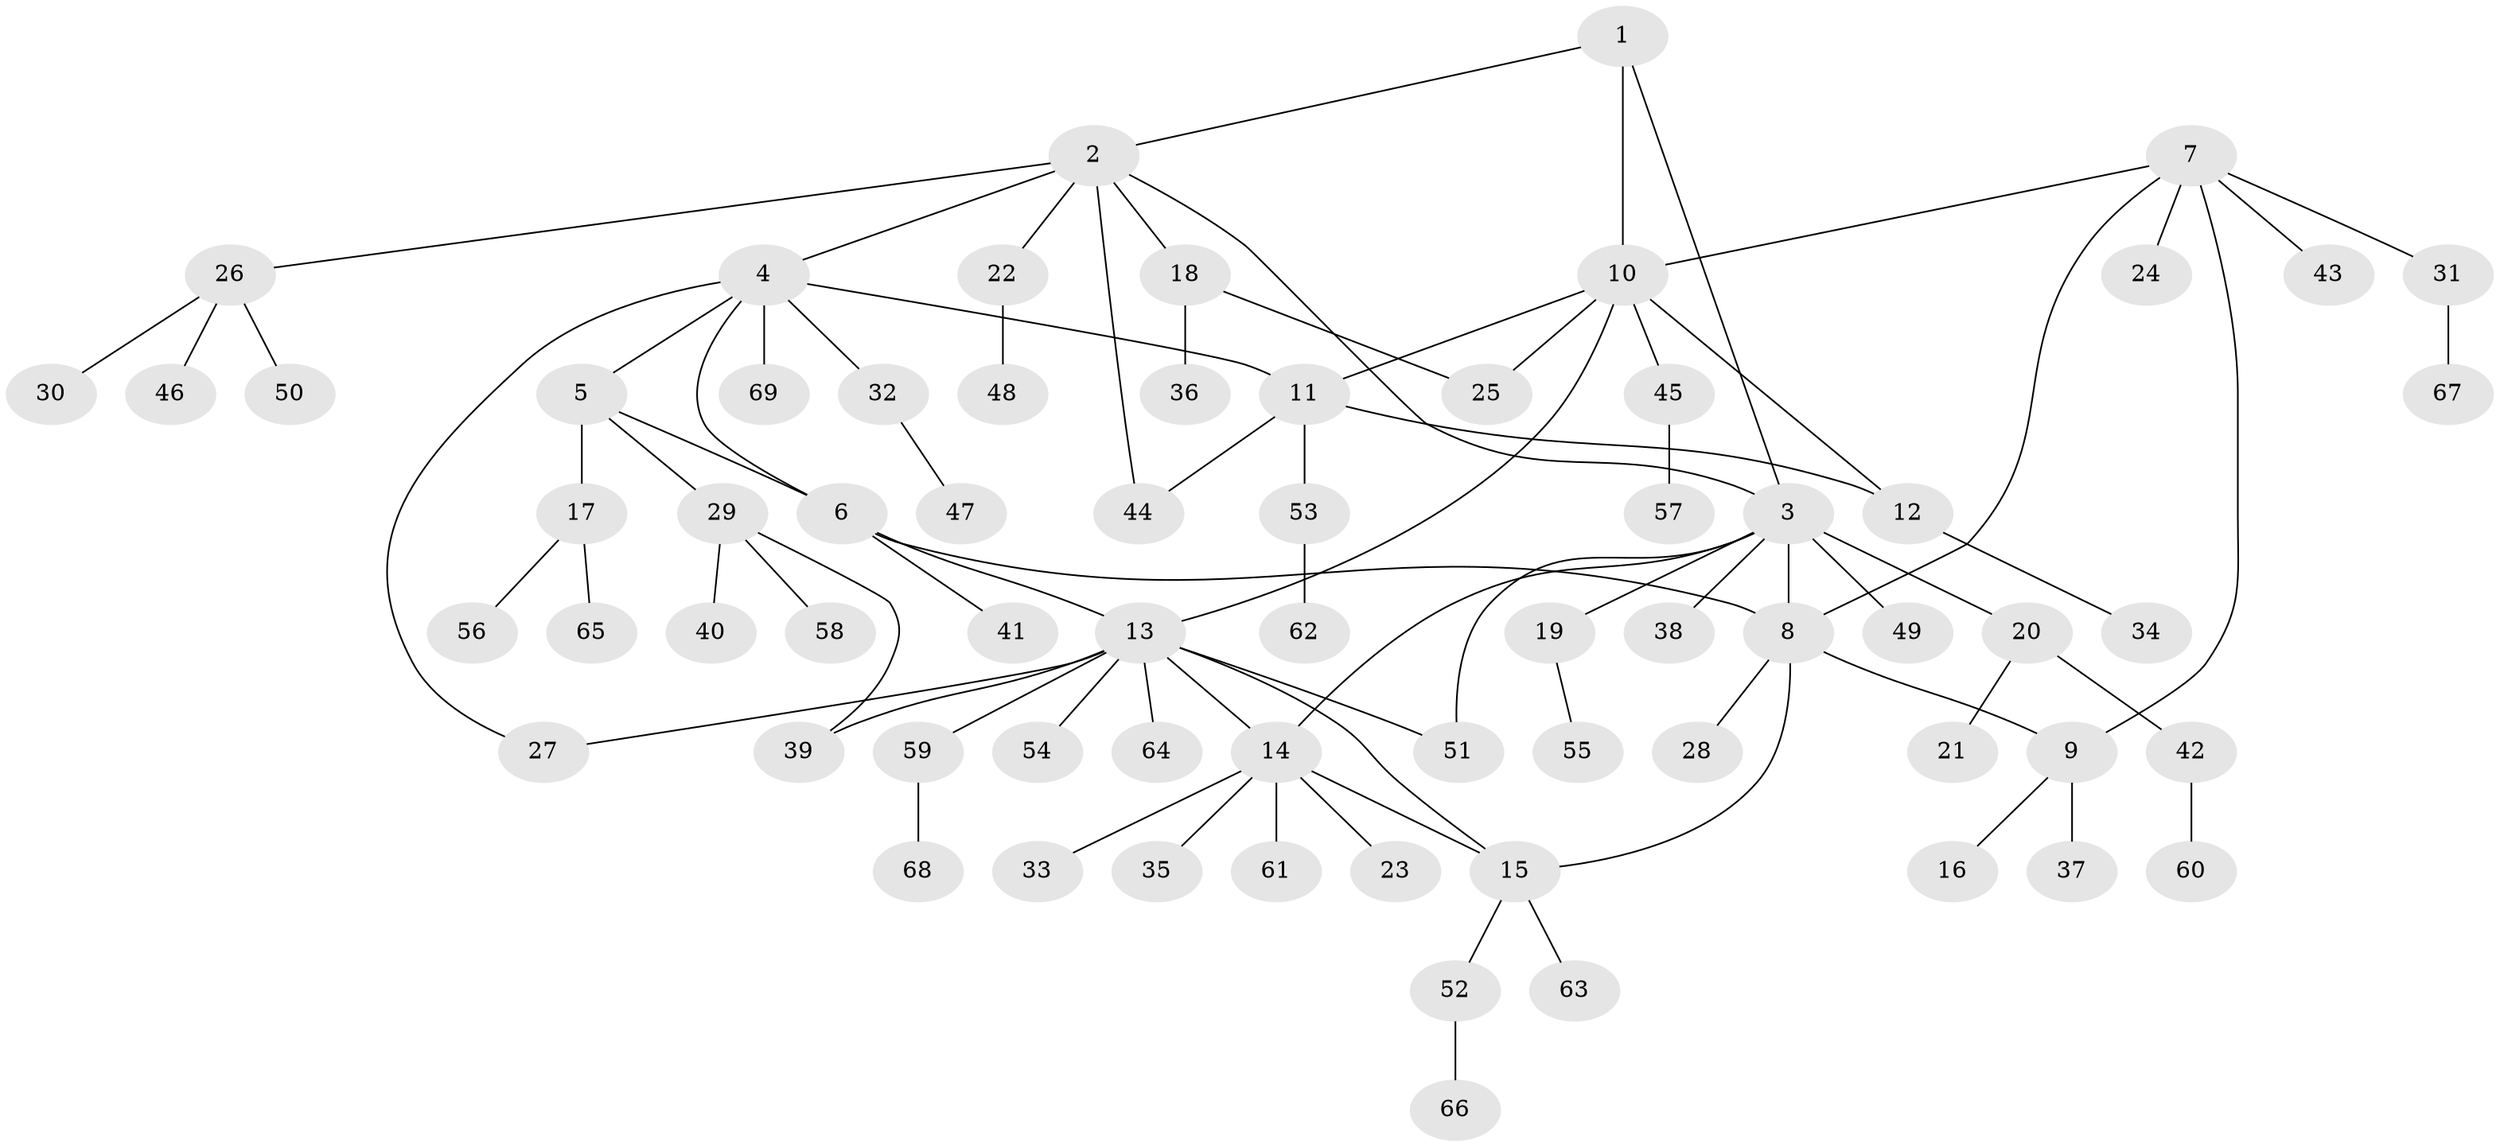 // coarse degree distribution, {3: 0.08333333333333333, 8: 0.020833333333333332, 14: 0.020833333333333332, 6: 0.041666666666666664, 9: 0.020833333333333332, 11: 0.020833333333333332, 5: 0.041666666666666664, 2: 0.10416666666666667, 10: 0.020833333333333332, 1: 0.625}
// Generated by graph-tools (version 1.1) at 2025/52/02/27/25 19:52:16]
// undirected, 69 vertices, 84 edges
graph export_dot {
graph [start="1"]
  node [color=gray90,style=filled];
  1;
  2;
  3;
  4;
  5;
  6;
  7;
  8;
  9;
  10;
  11;
  12;
  13;
  14;
  15;
  16;
  17;
  18;
  19;
  20;
  21;
  22;
  23;
  24;
  25;
  26;
  27;
  28;
  29;
  30;
  31;
  32;
  33;
  34;
  35;
  36;
  37;
  38;
  39;
  40;
  41;
  42;
  43;
  44;
  45;
  46;
  47;
  48;
  49;
  50;
  51;
  52;
  53;
  54;
  55;
  56;
  57;
  58;
  59;
  60;
  61;
  62;
  63;
  64;
  65;
  66;
  67;
  68;
  69;
  1 -- 2;
  1 -- 3;
  1 -- 10;
  2 -- 3;
  2 -- 4;
  2 -- 18;
  2 -- 22;
  2 -- 26;
  2 -- 44;
  3 -- 8;
  3 -- 14;
  3 -- 19;
  3 -- 20;
  3 -- 38;
  3 -- 49;
  3 -- 51;
  4 -- 5;
  4 -- 6;
  4 -- 11;
  4 -- 27;
  4 -- 32;
  4 -- 69;
  5 -- 6;
  5 -- 17;
  5 -- 29;
  6 -- 8;
  6 -- 13;
  6 -- 41;
  7 -- 8;
  7 -- 9;
  7 -- 10;
  7 -- 24;
  7 -- 31;
  7 -- 43;
  8 -- 9;
  8 -- 15;
  8 -- 28;
  9 -- 16;
  9 -- 37;
  10 -- 11;
  10 -- 12;
  10 -- 13;
  10 -- 25;
  10 -- 45;
  11 -- 12;
  11 -- 44;
  11 -- 53;
  12 -- 34;
  13 -- 14;
  13 -- 15;
  13 -- 27;
  13 -- 39;
  13 -- 51;
  13 -- 54;
  13 -- 59;
  13 -- 64;
  14 -- 15;
  14 -- 23;
  14 -- 33;
  14 -- 35;
  14 -- 61;
  15 -- 52;
  15 -- 63;
  17 -- 56;
  17 -- 65;
  18 -- 25;
  18 -- 36;
  19 -- 55;
  20 -- 21;
  20 -- 42;
  22 -- 48;
  26 -- 30;
  26 -- 46;
  26 -- 50;
  29 -- 39;
  29 -- 40;
  29 -- 58;
  31 -- 67;
  32 -- 47;
  42 -- 60;
  45 -- 57;
  52 -- 66;
  53 -- 62;
  59 -- 68;
}
